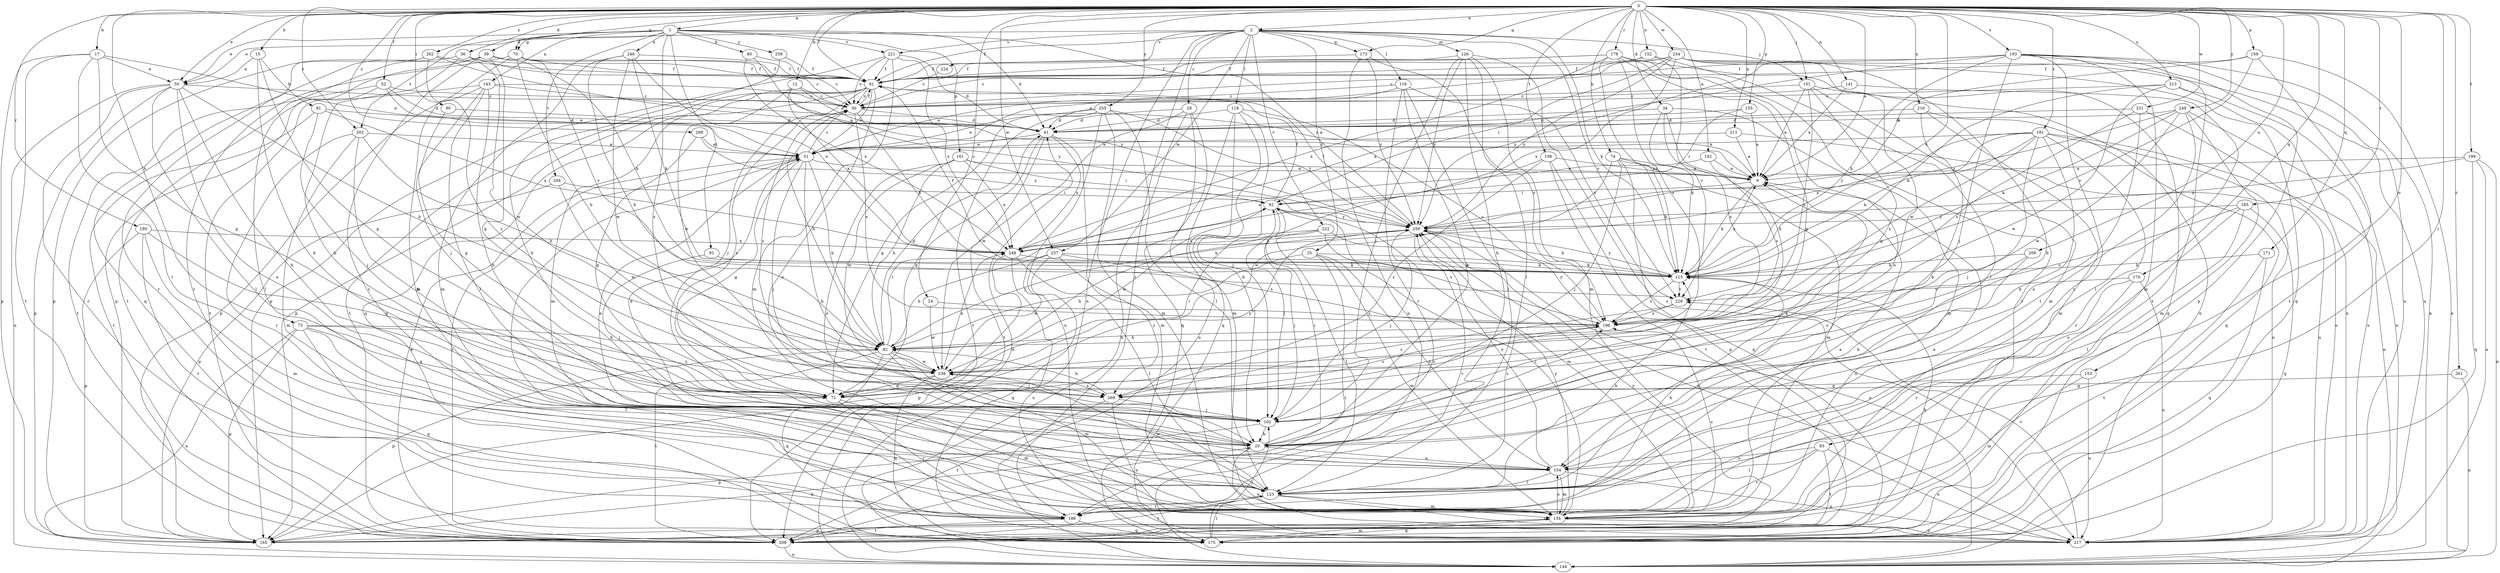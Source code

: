 strict digraph  {
0;
1;
2;
9;
12;
15;
17;
20;
24;
25;
29;
30;
34;
36;
39;
41;
50;
51;
52;
61;
70;
71;
73;
74;
80;
81;
82;
83;
90;
91;
92;
101;
102;
113;
116;
118;
123;
126;
134;
141;
142;
143;
144;
152;
153;
154;
155;
159;
161;
165;
170;
171;
173;
175;
178;
180;
181;
185;
186;
193;
196;
198;
199;
202;
204;
206;
209;
211;
213;
216;
217;
221;
222;
224;
228;
231;
234;
237;
238;
246;
248;
249;
255;
258;
259;
261;
262;
268;
269;
0 -> 1  [label=a];
0 -> 2  [label=a];
0 -> 9  [label=a];
0 -> 12  [label=b];
0 -> 15  [label=b];
0 -> 17  [label=b];
0 -> 24  [label=c];
0 -> 34  [label=d];
0 -> 36  [label=d];
0 -> 50  [label=e];
0 -> 52  [label=f];
0 -> 61  [label=f];
0 -> 70  [label=g];
0 -> 73  [label=h];
0 -> 74  [label=h];
0 -> 83  [label=i];
0 -> 90  [label=i];
0 -> 101  [label=j];
0 -> 113  [label=k];
0 -> 141  [label=n];
0 -> 142  [label=n];
0 -> 152  [label=o];
0 -> 153  [label=o];
0 -> 155  [label=p];
0 -> 159  [label=p];
0 -> 170  [label=q];
0 -> 171  [label=q];
0 -> 173  [label=q];
0 -> 178  [label=r];
0 -> 180  [label=r];
0 -> 181  [label=r];
0 -> 185  [label=r];
0 -> 193  [label=s];
0 -> 198  [label=t];
0 -> 199  [label=t];
0 -> 202  [label=t];
0 -> 209  [label=u];
0 -> 211  [label=u];
0 -> 213  [label=u];
0 -> 216  [label=u];
0 -> 231  [label=w];
0 -> 234  [label=w];
0 -> 237  [label=w];
0 -> 249  [label=y];
0 -> 255  [label=y];
0 -> 261  [label=z];
0 -> 262  [label=z];
0 -> 268  [label=z];
1 -> 39  [label=d];
1 -> 41  [label=d];
1 -> 50  [label=e];
1 -> 70  [label=g];
1 -> 80  [label=h];
1 -> 91  [label=i];
1 -> 143  [label=n];
1 -> 161  [label=p];
1 -> 202  [label=t];
1 -> 204  [label=t];
1 -> 221  [label=v];
1 -> 246  [label=x];
1 -> 258  [label=y];
1 -> 259  [label=y];
1 -> 269  [label=z];
2 -> 25  [label=c];
2 -> 29  [label=c];
2 -> 50  [label=e];
2 -> 61  [label=f];
2 -> 101  [label=j];
2 -> 113  [label=k];
2 -> 116  [label=l];
2 -> 118  [label=l];
2 -> 126  [label=m];
2 -> 144  [label=n];
2 -> 173  [label=q];
2 -> 186  [label=r];
2 -> 221  [label=v];
2 -> 222  [label=v];
2 -> 224  [label=v];
2 -> 228  [label=v];
2 -> 237  [label=w];
9 -> 92  [label=i];
9 -> 113  [label=k];
12 -> 30  [label=c];
12 -> 41  [label=d];
12 -> 238  [label=w];
12 -> 248  [label=x];
12 -> 259  [label=y];
15 -> 20  [label=b];
15 -> 50  [label=e];
15 -> 71  [label=g];
15 -> 81  [label=h];
17 -> 50  [label=e];
17 -> 51  [label=e];
17 -> 71  [label=g];
17 -> 123  [label=l];
17 -> 165  [label=p];
17 -> 206  [label=t];
20 -> 9  [label=a];
20 -> 51  [label=e];
20 -> 92  [label=i];
20 -> 154  [label=o];
20 -> 217  [label=u];
24 -> 196  [label=s];
24 -> 238  [label=w];
25 -> 82  [label=h];
25 -> 113  [label=k];
25 -> 134  [label=m];
25 -> 154  [label=o];
25 -> 206  [label=t];
29 -> 41  [label=d];
29 -> 134  [label=m];
29 -> 144  [label=n];
29 -> 175  [label=q];
29 -> 238  [label=w];
30 -> 41  [label=d];
30 -> 61  [label=f];
30 -> 82  [label=h];
30 -> 113  [label=k];
30 -> 196  [label=s];
34 -> 41  [label=d];
34 -> 82  [label=h];
34 -> 113  [label=k];
34 -> 134  [label=m];
34 -> 196  [label=s];
36 -> 20  [label=b];
36 -> 30  [label=c];
36 -> 61  [label=f];
36 -> 175  [label=q];
36 -> 238  [label=w];
39 -> 61  [label=f];
39 -> 71  [label=g];
39 -> 113  [label=k];
39 -> 165  [label=p];
39 -> 186  [label=r];
39 -> 206  [label=t];
41 -> 51  [label=e];
41 -> 71  [label=g];
41 -> 134  [label=m];
41 -> 206  [label=t];
41 -> 248  [label=x];
50 -> 20  [label=b];
50 -> 30  [label=c];
50 -> 82  [label=h];
50 -> 123  [label=l];
50 -> 144  [label=n];
50 -> 154  [label=o];
50 -> 165  [label=p];
50 -> 186  [label=r];
51 -> 9  [label=a];
51 -> 20  [label=b];
51 -> 30  [label=c];
51 -> 71  [label=g];
51 -> 82  [label=h];
51 -> 102  [label=j];
51 -> 186  [label=r];
51 -> 206  [label=t];
52 -> 30  [label=c];
52 -> 41  [label=d];
52 -> 51  [label=e];
52 -> 123  [label=l];
52 -> 206  [label=t];
61 -> 30  [label=c];
61 -> 51  [label=e];
61 -> 102  [label=j];
61 -> 134  [label=m];
61 -> 154  [label=o];
61 -> 165  [label=p];
61 -> 175  [label=q];
61 -> 206  [label=t];
70 -> 30  [label=c];
70 -> 61  [label=f];
70 -> 82  [label=h];
70 -> 134  [label=m];
70 -> 186  [label=r];
70 -> 228  [label=v];
71 -> 30  [label=c];
71 -> 92  [label=i];
71 -> 134  [label=m];
71 -> 186  [label=r];
71 -> 259  [label=y];
73 -> 71  [label=g];
73 -> 82  [label=h];
73 -> 123  [label=l];
73 -> 144  [label=n];
73 -> 165  [label=p];
73 -> 175  [label=q];
73 -> 269  [label=z];
74 -> 9  [label=a];
74 -> 102  [label=j];
74 -> 113  [label=k];
74 -> 134  [label=m];
74 -> 165  [label=p];
74 -> 238  [label=w];
80 -> 61  [label=f];
80 -> 248  [label=x];
80 -> 259  [label=y];
81 -> 41  [label=d];
81 -> 102  [label=j];
81 -> 206  [label=t];
81 -> 248  [label=x];
82 -> 41  [label=d];
82 -> 92  [label=i];
82 -> 102  [label=j];
82 -> 134  [label=m];
82 -> 165  [label=p];
82 -> 175  [label=q];
82 -> 206  [label=t];
82 -> 238  [label=w];
82 -> 259  [label=y];
83 -> 123  [label=l];
83 -> 154  [label=o];
83 -> 186  [label=r];
83 -> 206  [label=t];
83 -> 217  [label=u];
90 -> 41  [label=d];
90 -> 71  [label=g];
91 -> 102  [label=j];
91 -> 113  [label=k];
92 -> 61  [label=f];
92 -> 102  [label=j];
92 -> 134  [label=m];
92 -> 238  [label=w];
92 -> 259  [label=y];
101 -> 9  [label=a];
101 -> 30  [label=c];
101 -> 71  [label=g];
101 -> 134  [label=m];
101 -> 175  [label=q];
101 -> 196  [label=s];
102 -> 20  [label=b];
102 -> 165  [label=p];
102 -> 196  [label=s];
113 -> 9  [label=a];
113 -> 61  [label=f];
113 -> 196  [label=s];
113 -> 228  [label=v];
113 -> 259  [label=y];
116 -> 20  [label=b];
116 -> 30  [label=c];
116 -> 51  [label=e];
116 -> 123  [label=l];
116 -> 186  [label=r];
116 -> 228  [label=v];
118 -> 20  [label=b];
118 -> 41  [label=d];
118 -> 102  [label=j];
118 -> 144  [label=n];
118 -> 175  [label=q];
118 -> 196  [label=s];
123 -> 113  [label=k];
123 -> 134  [label=m];
123 -> 186  [label=r];
123 -> 206  [label=t];
123 -> 217  [label=u];
123 -> 238  [label=w];
126 -> 20  [label=b];
126 -> 61  [label=f];
126 -> 102  [label=j];
126 -> 123  [label=l];
126 -> 134  [label=m];
126 -> 217  [label=u];
126 -> 259  [label=y];
134 -> 9  [label=a];
134 -> 92  [label=i];
134 -> 154  [label=o];
134 -> 165  [label=p];
134 -> 175  [label=q];
134 -> 196  [label=s];
134 -> 217  [label=u];
134 -> 259  [label=y];
141 -> 9  [label=a];
141 -> 30  [label=c];
141 -> 123  [label=l];
142 -> 9  [label=a];
142 -> 196  [label=s];
142 -> 248  [label=x];
143 -> 9  [label=a];
143 -> 20  [label=b];
143 -> 30  [label=c];
143 -> 102  [label=j];
143 -> 123  [label=l];
143 -> 165  [label=p];
143 -> 206  [label=t];
144 -> 41  [label=d];
152 -> 30  [label=c];
152 -> 61  [label=f];
152 -> 123  [label=l];
152 -> 228  [label=v];
153 -> 71  [label=g];
153 -> 134  [label=m];
153 -> 217  [label=u];
154 -> 51  [label=e];
154 -> 123  [label=l];
154 -> 134  [label=m];
154 -> 217  [label=u];
154 -> 259  [label=y];
155 -> 9  [label=a];
155 -> 41  [label=d];
155 -> 92  [label=i];
159 -> 9  [label=a];
159 -> 61  [label=f];
159 -> 144  [label=n];
159 -> 206  [label=t];
159 -> 228  [label=v];
161 -> 9  [label=a];
161 -> 82  [label=h];
161 -> 92  [label=i];
161 -> 154  [label=o];
161 -> 238  [label=w];
161 -> 248  [label=x];
165 -> 20  [label=b];
165 -> 259  [label=y];
170 -> 154  [label=o];
170 -> 186  [label=r];
170 -> 217  [label=u];
170 -> 228  [label=v];
171 -> 113  [label=k];
171 -> 175  [label=q];
171 -> 206  [label=t];
173 -> 61  [label=f];
173 -> 144  [label=n];
173 -> 196  [label=s];
173 -> 259  [label=y];
175 -> 102  [label=j];
175 -> 123  [label=l];
175 -> 134  [label=m];
178 -> 30  [label=c];
178 -> 61  [label=f];
178 -> 71  [label=g];
178 -> 113  [label=k];
178 -> 144  [label=n];
178 -> 154  [label=o];
178 -> 196  [label=s];
178 -> 206  [label=t];
178 -> 248  [label=x];
180 -> 71  [label=g];
180 -> 134  [label=m];
180 -> 165  [label=p];
180 -> 186  [label=r];
180 -> 248  [label=x];
181 -> 20  [label=b];
181 -> 51  [label=e];
181 -> 102  [label=j];
181 -> 113  [label=k];
181 -> 144  [label=n];
181 -> 186  [label=r];
181 -> 196  [label=s];
181 -> 217  [label=u];
181 -> 248  [label=x];
181 -> 259  [label=y];
185 -> 123  [label=l];
185 -> 154  [label=o];
185 -> 175  [label=q];
185 -> 196  [label=s];
185 -> 259  [label=y];
186 -> 9  [label=a];
186 -> 113  [label=k];
186 -> 175  [label=q];
186 -> 206  [label=t];
193 -> 61  [label=f];
193 -> 102  [label=j];
193 -> 113  [label=k];
193 -> 134  [label=m];
193 -> 144  [label=n];
193 -> 165  [label=p];
193 -> 186  [label=r];
193 -> 206  [label=t];
193 -> 217  [label=u];
193 -> 248  [label=x];
193 -> 259  [label=y];
196 -> 82  [label=h];
196 -> 259  [label=y];
196 -> 269  [label=z];
198 -> 9  [label=a];
198 -> 82  [label=h];
198 -> 175  [label=q];
198 -> 206  [label=t];
198 -> 269  [label=z];
199 -> 9  [label=a];
199 -> 144  [label=n];
199 -> 175  [label=q];
199 -> 217  [label=u];
199 -> 259  [label=y];
202 -> 20  [label=b];
202 -> 51  [label=e];
202 -> 82  [label=h];
202 -> 134  [label=m];
202 -> 186  [label=r];
204 -> 92  [label=i];
204 -> 165  [label=p];
204 -> 238  [label=w];
206 -> 51  [label=e];
206 -> 113  [label=k];
206 -> 144  [label=n];
209 -> 20  [label=b];
209 -> 113  [label=k];
209 -> 269  [label=z];
211 -> 9  [label=a];
211 -> 51  [label=e];
211 -> 217  [label=u];
213 -> 30  [label=c];
213 -> 113  [label=k];
213 -> 144  [label=n];
213 -> 217  [label=u];
213 -> 238  [label=w];
216 -> 20  [label=b];
216 -> 41  [label=d];
216 -> 134  [label=m];
216 -> 175  [label=q];
217 -> 228  [label=v];
221 -> 30  [label=c];
221 -> 41  [label=d];
221 -> 61  [label=f];
221 -> 134  [label=m];
221 -> 165  [label=p];
221 -> 248  [label=x];
222 -> 102  [label=j];
222 -> 113  [label=k];
222 -> 123  [label=l];
222 -> 196  [label=s];
222 -> 248  [label=x];
224 -> 30  [label=c];
228 -> 196  [label=s];
228 -> 269  [label=z];
231 -> 41  [label=d];
231 -> 154  [label=o];
231 -> 196  [label=s];
231 -> 217  [label=u];
234 -> 20  [label=b];
234 -> 51  [label=e];
234 -> 61  [label=f];
234 -> 92  [label=i];
234 -> 175  [label=q];
234 -> 217  [label=u];
234 -> 238  [label=w];
234 -> 248  [label=x];
234 -> 259  [label=y];
237 -> 82  [label=h];
237 -> 113  [label=k];
237 -> 175  [label=q];
237 -> 196  [label=s];
237 -> 238  [label=w];
237 -> 269  [label=z];
238 -> 30  [label=c];
238 -> 71  [label=g];
238 -> 175  [label=q];
238 -> 248  [label=x];
238 -> 269  [label=z];
246 -> 61  [label=f];
246 -> 82  [label=h];
246 -> 113  [label=k];
246 -> 134  [label=m];
246 -> 238  [label=w];
246 -> 248  [label=x];
248 -> 113  [label=k];
248 -> 123  [label=l];
248 -> 165  [label=p];
248 -> 217  [label=u];
249 -> 41  [label=d];
249 -> 113  [label=k];
249 -> 123  [label=l];
249 -> 134  [label=m];
249 -> 217  [label=u];
249 -> 238  [label=w];
249 -> 259  [label=y];
255 -> 41  [label=d];
255 -> 51  [label=e];
255 -> 71  [label=g];
255 -> 123  [label=l];
255 -> 134  [label=m];
255 -> 206  [label=t];
255 -> 217  [label=u];
255 -> 259  [label=y];
258 -> 20  [label=b];
258 -> 61  [label=f];
259 -> 61  [label=f];
259 -> 102  [label=j];
259 -> 144  [label=n];
259 -> 186  [label=r];
259 -> 217  [label=u];
259 -> 248  [label=x];
261 -> 71  [label=g];
261 -> 144  [label=n];
262 -> 9  [label=a];
262 -> 61  [label=f];
262 -> 165  [label=p];
262 -> 186  [label=r];
262 -> 269  [label=z];
268 -> 51  [label=e];
268 -> 71  [label=g];
268 -> 259  [label=y];
269 -> 82  [label=h];
269 -> 102  [label=j];
269 -> 196  [label=s];
269 -> 206  [label=t];
269 -> 217  [label=u];
}
